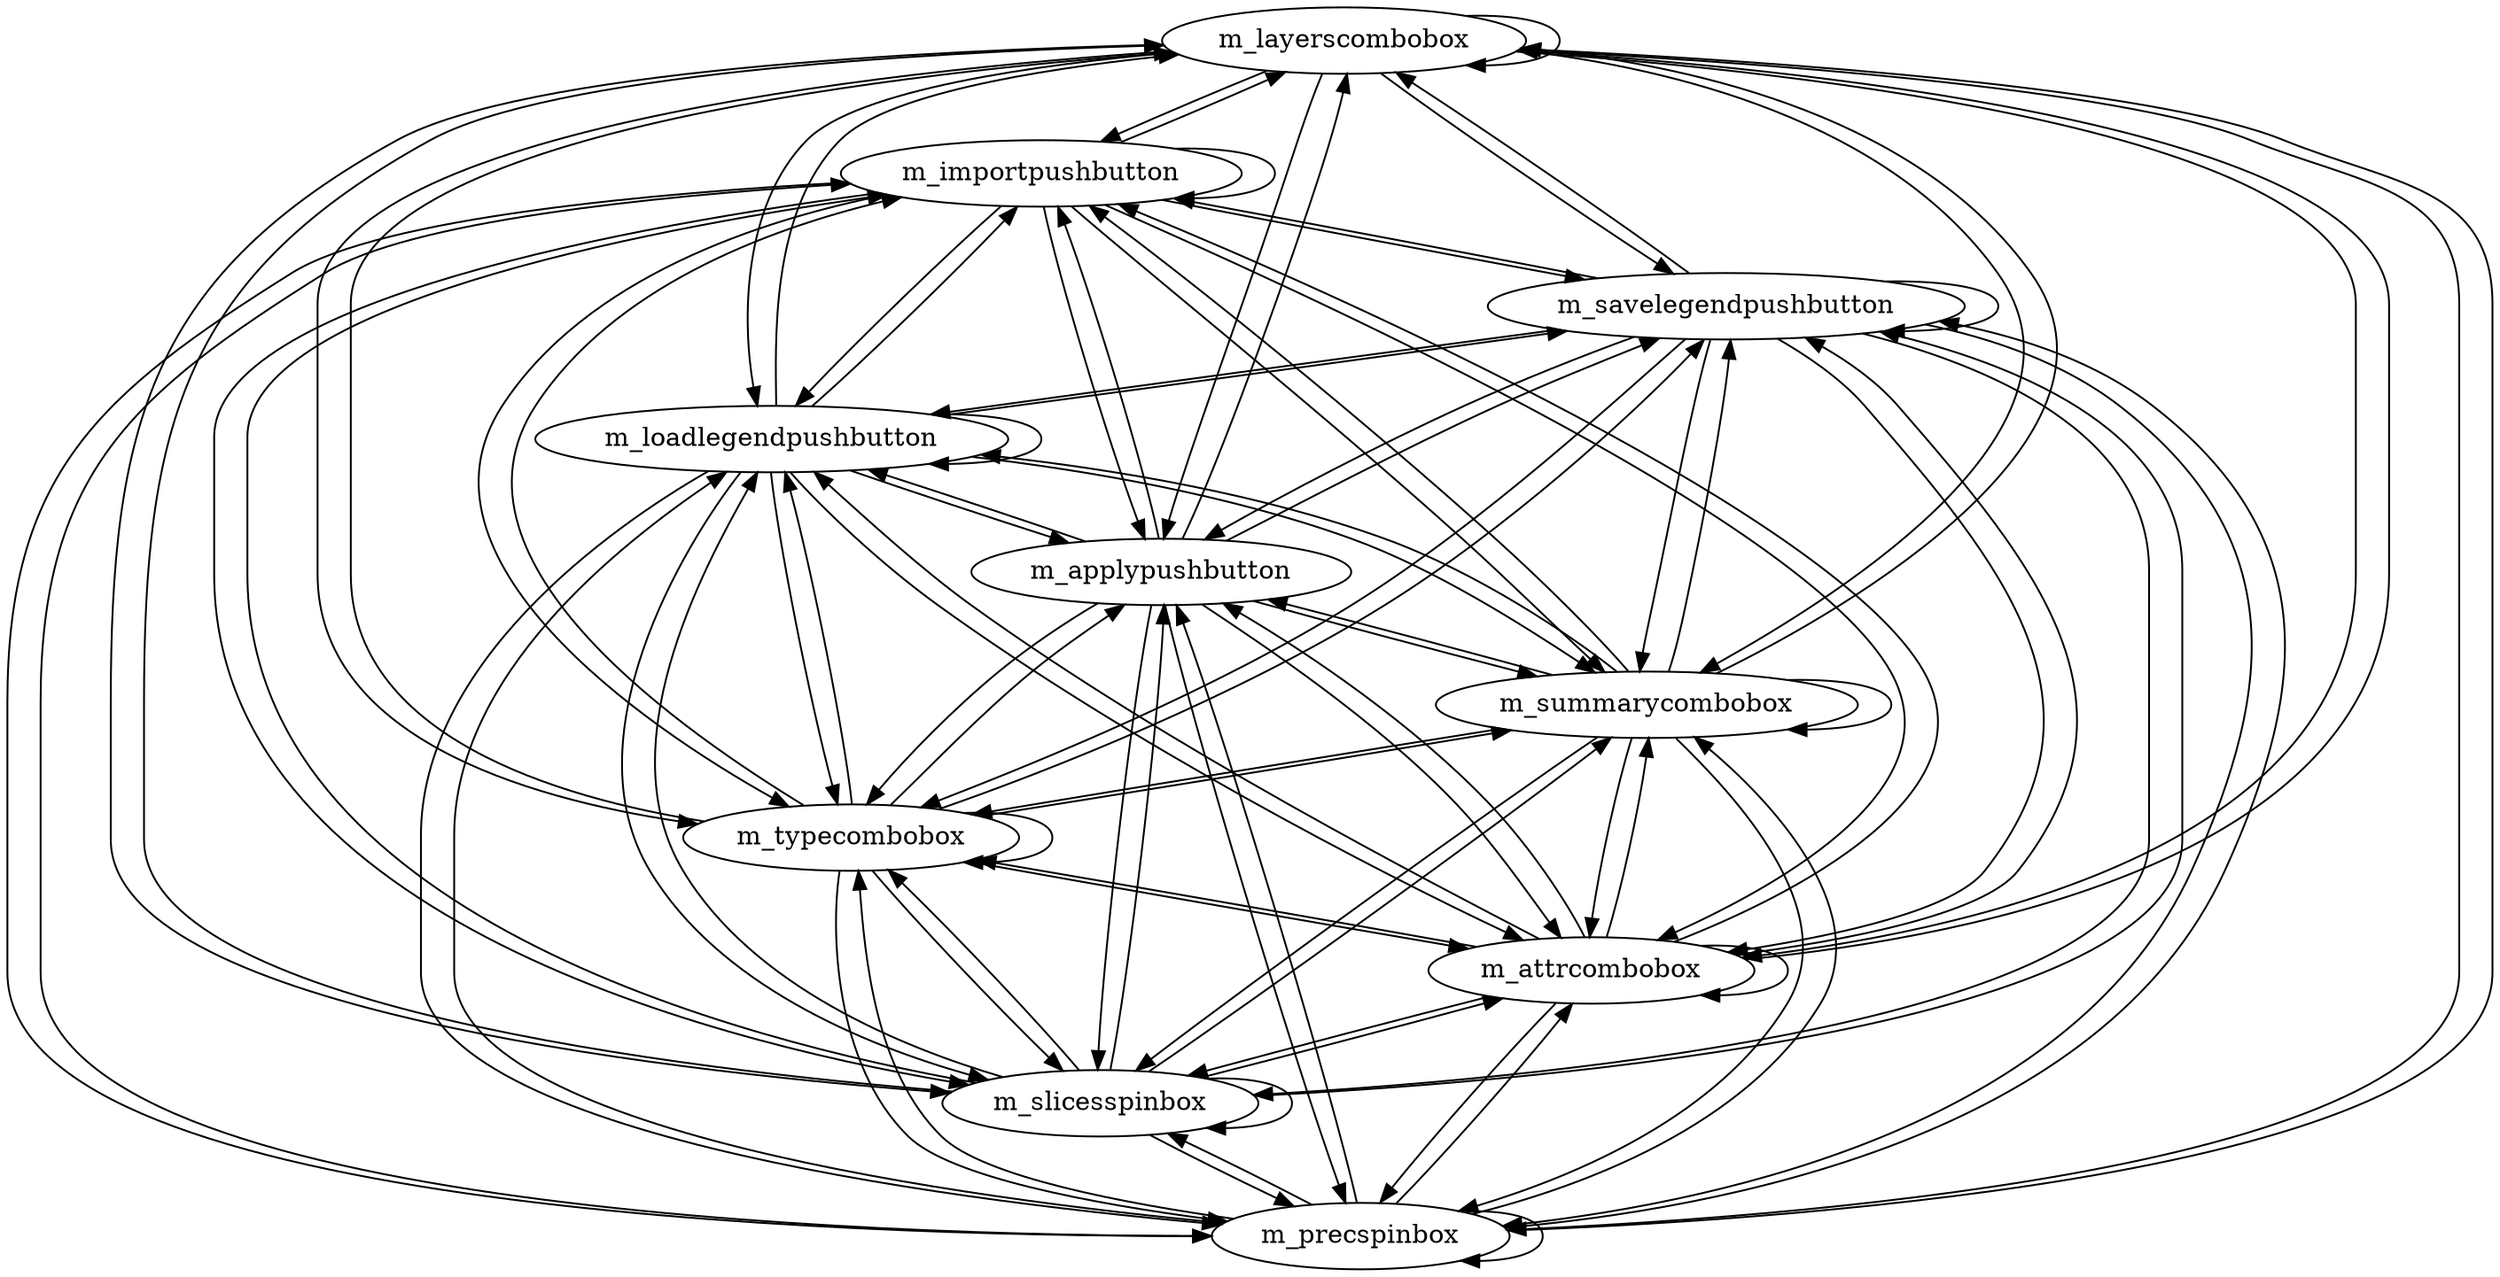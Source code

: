 strict digraph G {
  m_layerscombobox [ label="m_layerscombobox" ];
  m_importpushbutton [ label="m_importpushbutton" ];
  m_precspinbox [ label="m_precspinbox" ];
  m_slicesspinbox [ label="m_slicesspinbox" ];
  m_attrcombobox [ label="m_attrcombobox" ];
  m_typecombobox [ label="m_typecombobox" ];
  m_summarycombobox [ label="m_summarycombobox" ];
  m_applypushbutton [ label="m_applypushbutton" ];
  m_loadlegendpushbutton [ label="m_loadlegendpushbutton" ];
  m_savelegendpushbutton [ label="m_savelegendpushbutton" ];
  m_layerscombobox -> m_layerscombobox;
  m_layerscombobox -> m_importpushbutton;
  m_layerscombobox -> m_precspinbox;
  m_layerscombobox -> m_slicesspinbox;
  m_layerscombobox -> m_attrcombobox;
  m_layerscombobox -> m_typecombobox;
  m_layerscombobox -> m_summarycombobox;
  m_layerscombobox -> m_applypushbutton;
  m_layerscombobox -> m_loadlegendpushbutton;
  m_layerscombobox -> m_savelegendpushbutton;
  m_importpushbutton -> m_layerscombobox;
  m_importpushbutton -> m_importpushbutton;
  m_importpushbutton -> m_precspinbox;
  m_importpushbutton -> m_slicesspinbox;
  m_importpushbutton -> m_attrcombobox;
  m_importpushbutton -> m_typecombobox;
  m_importpushbutton -> m_summarycombobox;
  m_importpushbutton -> m_applypushbutton;
  m_importpushbutton -> m_loadlegendpushbutton;
  m_importpushbutton -> m_savelegendpushbutton;
  m_precspinbox -> m_layerscombobox;
  m_precspinbox -> m_importpushbutton;
  m_precspinbox -> m_precspinbox;
  m_precspinbox -> m_slicesspinbox;
  m_precspinbox -> m_attrcombobox;
  m_precspinbox -> m_typecombobox;
  m_precspinbox -> m_summarycombobox;
  m_precspinbox -> m_applypushbutton;
  m_precspinbox -> m_loadlegendpushbutton;
  m_precspinbox -> m_savelegendpushbutton;
  m_slicesspinbox -> m_layerscombobox;
  m_slicesspinbox -> m_importpushbutton;
  m_slicesspinbox -> m_precspinbox;
  m_slicesspinbox -> m_slicesspinbox;
  m_slicesspinbox -> m_attrcombobox;
  m_slicesspinbox -> m_typecombobox;
  m_slicesspinbox -> m_summarycombobox;
  m_slicesspinbox -> m_applypushbutton;
  m_slicesspinbox -> m_loadlegendpushbutton;
  m_slicesspinbox -> m_savelegendpushbutton;
  m_attrcombobox -> m_layerscombobox;
  m_attrcombobox -> m_importpushbutton;
  m_attrcombobox -> m_precspinbox;
  m_attrcombobox -> m_slicesspinbox;
  m_attrcombobox -> m_attrcombobox;
  m_attrcombobox -> m_typecombobox;
  m_attrcombobox -> m_summarycombobox;
  m_attrcombobox -> m_applypushbutton;
  m_attrcombobox -> m_loadlegendpushbutton;
  m_attrcombobox -> m_savelegendpushbutton;
  m_typecombobox -> m_layerscombobox;
  m_typecombobox -> m_importpushbutton;
  m_typecombobox -> m_precspinbox;
  m_typecombobox -> m_slicesspinbox;
  m_typecombobox -> m_attrcombobox;
  m_typecombobox -> m_typecombobox;
  m_typecombobox -> m_summarycombobox;
  m_typecombobox -> m_applypushbutton;
  m_typecombobox -> m_loadlegendpushbutton;
  m_typecombobox -> m_savelegendpushbutton;
  m_summarycombobox -> m_layerscombobox;
  m_summarycombobox -> m_importpushbutton;
  m_summarycombobox -> m_precspinbox;
  m_summarycombobox -> m_slicesspinbox;
  m_summarycombobox -> m_attrcombobox;
  m_summarycombobox -> m_typecombobox;
  m_summarycombobox -> m_summarycombobox;
  m_summarycombobox -> m_applypushbutton;
  m_summarycombobox -> m_loadlegendpushbutton;
  m_summarycombobox -> m_savelegendpushbutton;
  m_loadlegendpushbutton -> m_layerscombobox;
  m_loadlegendpushbutton -> m_importpushbutton;
  m_loadlegendpushbutton -> m_precspinbox;
  m_loadlegendpushbutton -> m_slicesspinbox;
  m_loadlegendpushbutton -> m_attrcombobox;
  m_loadlegendpushbutton -> m_typecombobox;
  m_loadlegendpushbutton -> m_summarycombobox;
  m_loadlegendpushbutton -> m_applypushbutton;
  m_loadlegendpushbutton -> m_loadlegendpushbutton;
  m_loadlegendpushbutton -> m_savelegendpushbutton;
  m_savelegendpushbutton -> m_layerscombobox;
  m_savelegendpushbutton -> m_importpushbutton;
  m_savelegendpushbutton -> m_precspinbox;
  m_savelegendpushbutton -> m_slicesspinbox;
  m_savelegendpushbutton -> m_attrcombobox;
  m_savelegendpushbutton -> m_typecombobox;
  m_savelegendpushbutton -> m_summarycombobox;
  m_savelegendpushbutton -> m_applypushbutton;
  m_savelegendpushbutton -> m_loadlegendpushbutton;
  m_savelegendpushbutton -> m_savelegendpushbutton;
  m_applypushbutton -> m_layerscombobox;
  m_applypushbutton -> m_importpushbutton;
  m_applypushbutton -> m_precspinbox;
  m_applypushbutton -> m_slicesspinbox;
  m_applypushbutton -> m_attrcombobox;
  m_applypushbutton -> m_typecombobox;
  m_applypushbutton -> m_summarycombobox;
  m_applypushbutton -> m_loadlegendpushbutton;
  m_applypushbutton -> m_savelegendpushbutton;
}
